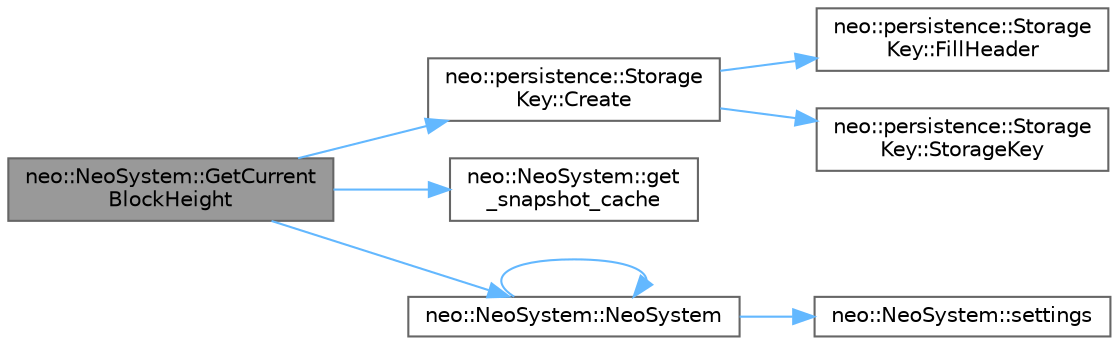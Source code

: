 digraph "neo::NeoSystem::GetCurrentBlockHeight"
{
 // LATEX_PDF_SIZE
  bgcolor="transparent";
  edge [fontname=Helvetica,fontsize=10,labelfontname=Helvetica,labelfontsize=10];
  node [fontname=Helvetica,fontsize=10,shape=box,height=0.2,width=0.4];
  rankdir="LR";
  Node1 [id="Node000001",label="neo::NeoSystem::GetCurrent\lBlockHeight",height=0.2,width=0.4,color="gray40", fillcolor="grey60", style="filled", fontcolor="black",tooltip="Gets the current block height."];
  Node1 -> Node2 [id="edge8_Node000001_Node000002",color="steelblue1",style="solid",tooltip=" "];
  Node2 [id="Node000002",label="neo::persistence::Storage\lKey::Create",height=0.2,width=0.4,color="grey40", fillcolor="white", style="filled",URL="$classneo_1_1persistence_1_1_storage_key.html#ae7001770e96642cfdb2f878c6264bf51",tooltip="Creates a storage key with contract ID and prefix."];
  Node2 -> Node3 [id="edge9_Node000002_Node000003",color="steelblue1",style="solid",tooltip=" "];
  Node3 [id="Node000003",label="neo::persistence::Storage\lKey::FillHeader",height=0.2,width=0.4,color="grey40", fillcolor="white", style="filled",URL="$classneo_1_1persistence_1_1_storage_key.html#a4a6ee8a47d7cfb0b3802d3697ddf571f",tooltip="Fills the header (contract ID + prefix) into a span."];
  Node2 -> Node4 [id="edge10_Node000002_Node000004",color="steelblue1",style="solid",tooltip=" "];
  Node4 [id="Node000004",label="neo::persistence::Storage\lKey::StorageKey",height=0.2,width=0.4,color="grey40", fillcolor="white", style="filled",URL="$classneo_1_1persistence_1_1_storage_key.html#a26e71bde9629f81837c84d69d83fd75a",tooltip="Constructs an empty StorageKey."];
  Node1 -> Node5 [id="edge11_Node000001_Node000005",color="steelblue1",style="solid",tooltip=" "];
  Node5 [id="Node000005",label="neo::NeoSystem::get\l_snapshot_cache",height=0.2,width=0.4,color="grey40", fillcolor="white", style="filled",URL="$classneo_1_1_neo_system.html#ade3b30c31edff42042eb70e7749204ef",tooltip="Gets a snapshot of the blockchain storage with an execution cache."];
  Node1 -> Node6 [id="edge12_Node000001_Node000006",color="steelblue1",style="solid",tooltip=" "];
  Node6 [id="Node000006",label="neo::NeoSystem::NeoSystem",height=0.2,width=0.4,color="grey40", fillcolor="white", style="filled",URL="$classneo_1_1_neo_system.html#a40e93f57f21ba9c2c3f5c313527093b3",tooltip="Constructs a NeoSystem with the specified settings and storage provider."];
  Node6 -> Node6 [id="edge13_Node000006_Node000006",color="steelblue1",style="solid",tooltip=" "];
  Node6 -> Node7 [id="edge14_Node000006_Node000007",color="steelblue1",style="solid",tooltip=" "];
  Node7 [id="Node000007",label="neo::NeoSystem::settings",height=0.2,width=0.4,color="grey40", fillcolor="white", style="filled",URL="$classneo_1_1_neo_system.html#ac983ab9259b4934be92b43d7c69b92f2",tooltip="Gets the protocol settings of this Neo system."];
}
